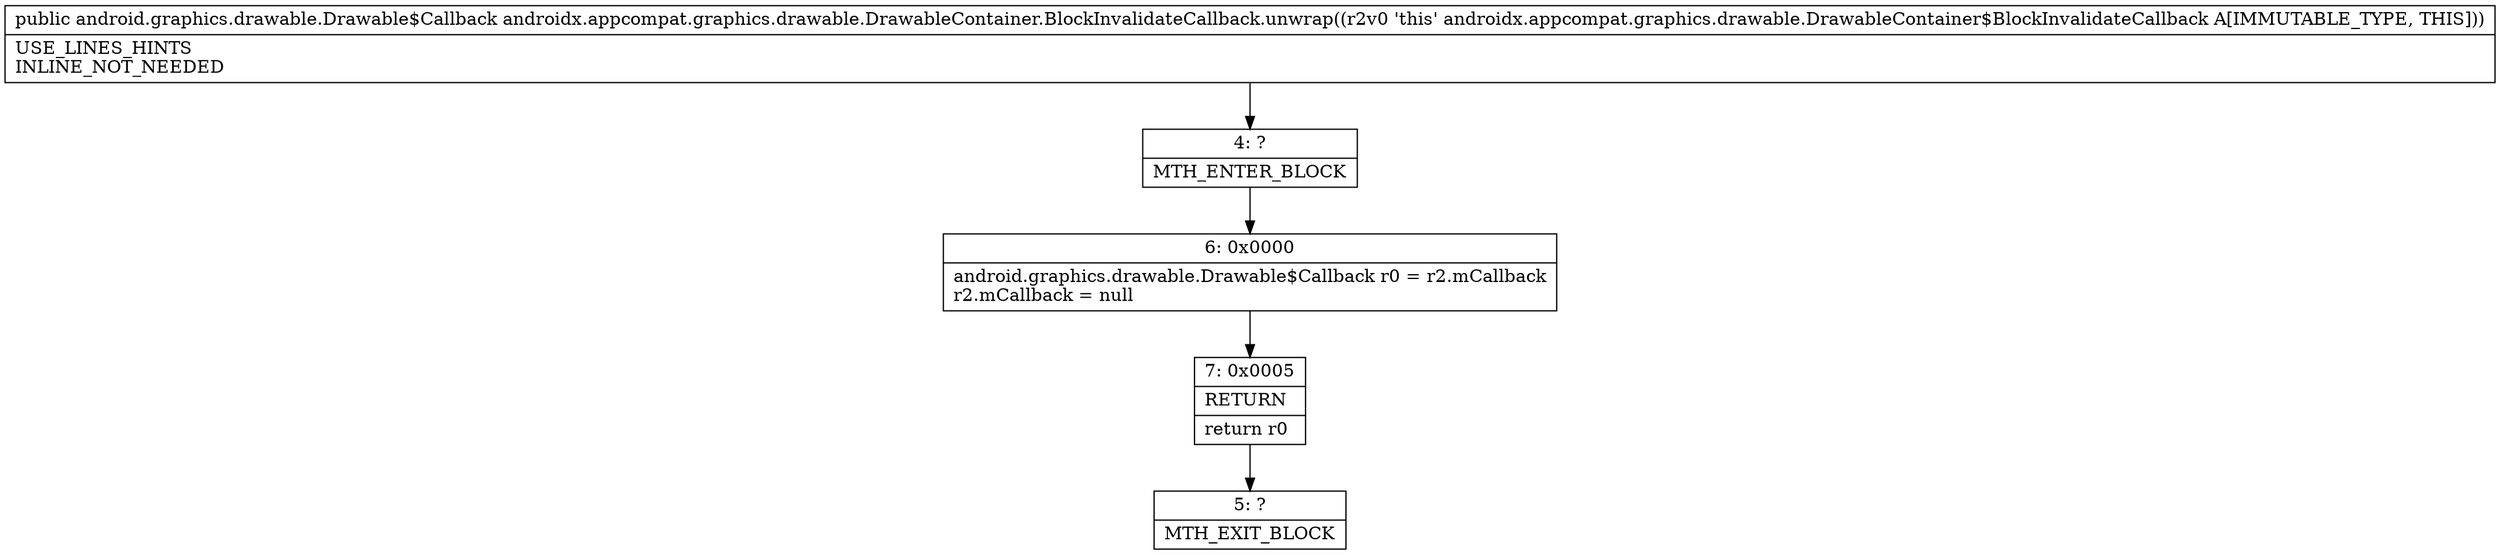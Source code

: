 digraph "CFG forandroidx.appcompat.graphics.drawable.DrawableContainer.BlockInvalidateCallback.unwrap()Landroid\/graphics\/drawable\/Drawable$Callback;" {
Node_4 [shape=record,label="{4\:\ ?|MTH_ENTER_BLOCK\l}"];
Node_6 [shape=record,label="{6\:\ 0x0000|android.graphics.drawable.Drawable$Callback r0 = r2.mCallback\lr2.mCallback = null\l}"];
Node_7 [shape=record,label="{7\:\ 0x0005|RETURN\l|return r0\l}"];
Node_5 [shape=record,label="{5\:\ ?|MTH_EXIT_BLOCK\l}"];
MethodNode[shape=record,label="{public android.graphics.drawable.Drawable$Callback androidx.appcompat.graphics.drawable.DrawableContainer.BlockInvalidateCallback.unwrap((r2v0 'this' androidx.appcompat.graphics.drawable.DrawableContainer$BlockInvalidateCallback A[IMMUTABLE_TYPE, THIS]))  | USE_LINES_HINTS\lINLINE_NOT_NEEDED\l}"];
MethodNode -> Node_4;Node_4 -> Node_6;
Node_6 -> Node_7;
Node_7 -> Node_5;
}

